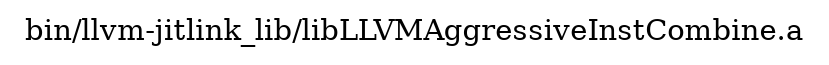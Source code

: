digraph "bin/llvm-jitlink_lib/libLLVMAggressiveInstCombine.a" {
	label="bin/llvm-jitlink_lib/libLLVMAggressiveInstCombine.a";
	rankdir=LR;

}
